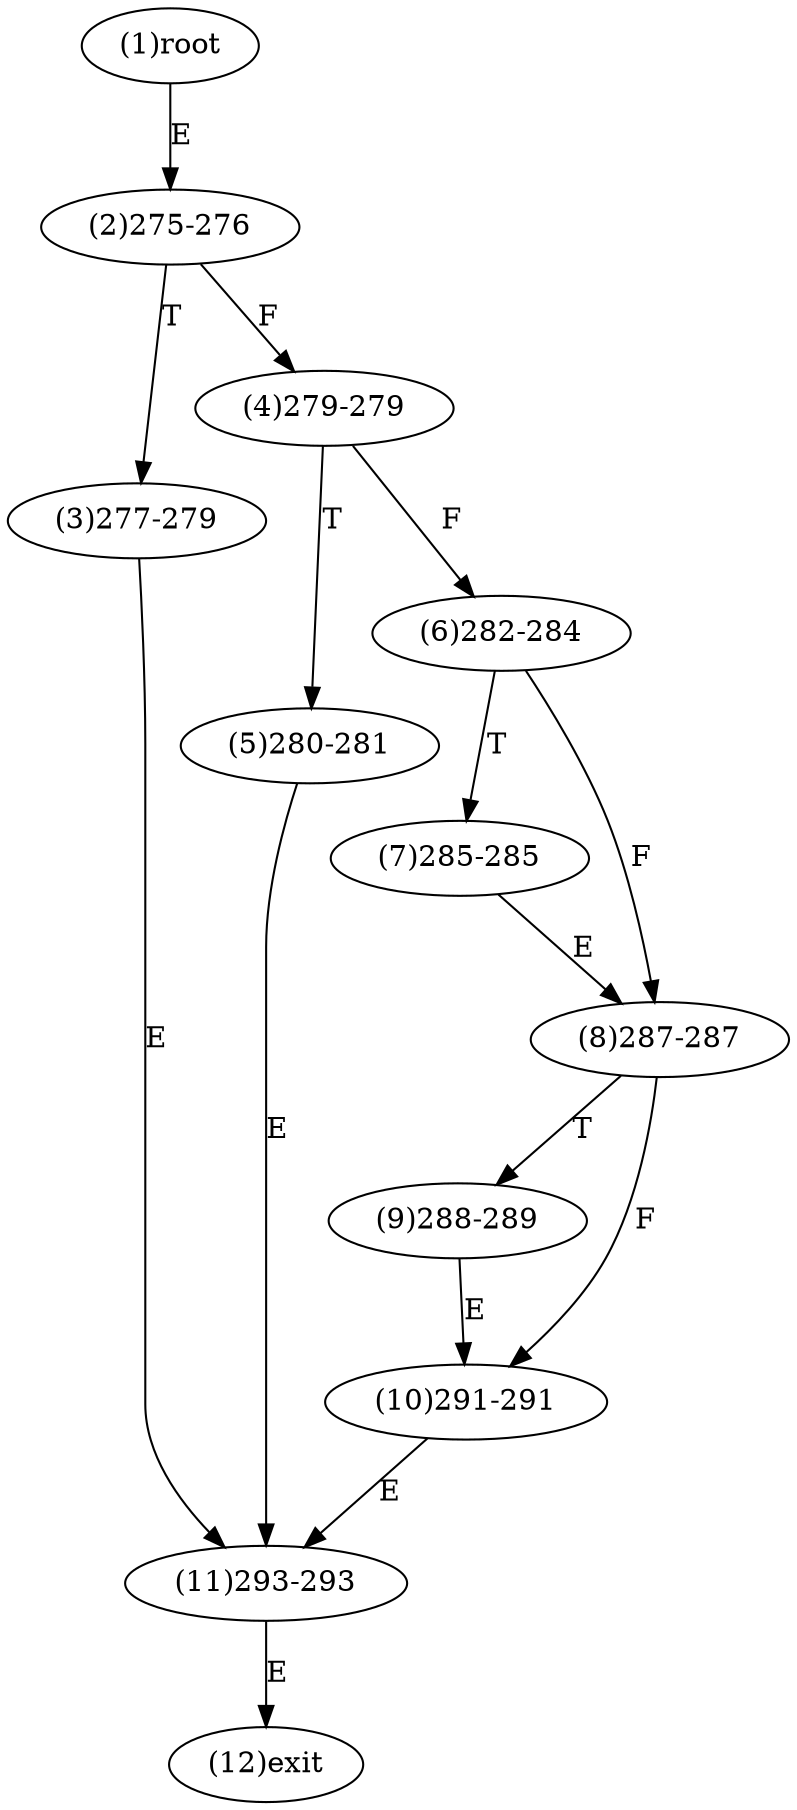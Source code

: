 digraph "" { 
1[ label="(1)root"];
2[ label="(2)275-276"];
3[ label="(3)277-279"];
4[ label="(4)279-279"];
5[ label="(5)280-281"];
6[ label="(6)282-284"];
7[ label="(7)285-285"];
8[ label="(8)287-287"];
9[ label="(9)288-289"];
10[ label="(10)291-291"];
11[ label="(11)293-293"];
12[ label="(12)exit"];
1->2[ label="E"];
2->4[ label="F"];
2->3[ label="T"];
3->11[ label="E"];
4->6[ label="F"];
4->5[ label="T"];
5->11[ label="E"];
6->8[ label="F"];
6->7[ label="T"];
7->8[ label="E"];
8->10[ label="F"];
8->9[ label="T"];
9->10[ label="E"];
10->11[ label="E"];
11->12[ label="E"];
}